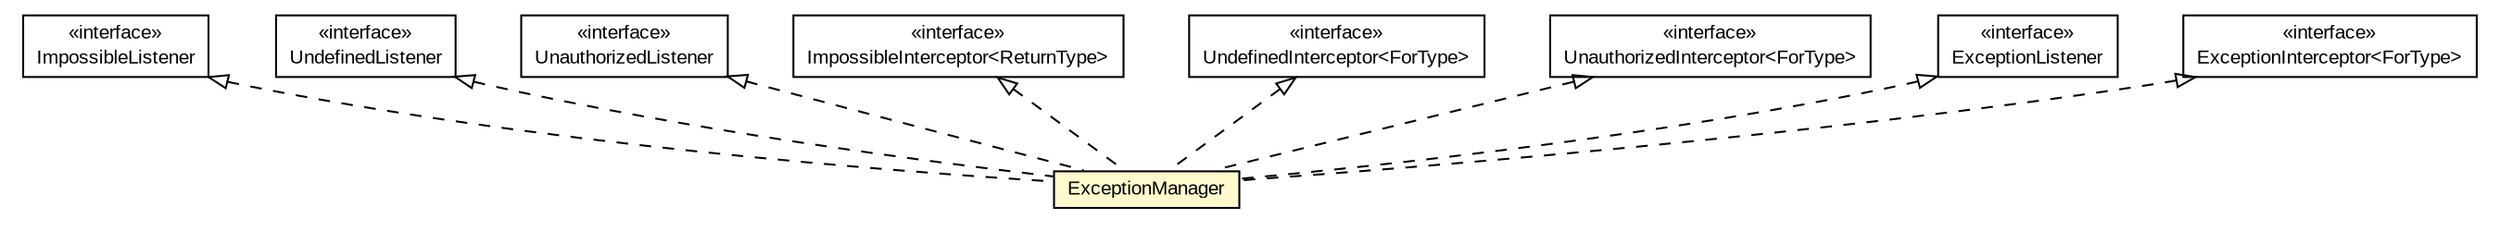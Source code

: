 #!/usr/local/bin/dot
#
# Class diagram 
# Generated by UMLGraph version 5.1 (http://www.umlgraph.org/)
#

digraph G {
	edge [fontname="arial",fontsize=10,labelfontname="arial",labelfontsize=10];
	node [fontname="arial",fontsize=10,shape=plaintext];
	nodesep=0.25;
	ranksep=0.5;
	// io.nextweb.operations.exceptions.ImpossibleListener
	c2960 [label=<<table title="io.nextweb.operations.exceptions.ImpossibleListener" border="0" cellborder="1" cellspacing="0" cellpadding="2" port="p" href="./ImpossibleListener.html">
		<tr><td><table border="0" cellspacing="0" cellpadding="1">
<tr><td align="center" balign="center"> &#171;interface&#187; </td></tr>
<tr><td align="center" balign="center"> ImpossibleListener </td></tr>
		</table></td></tr>
		</table>>, fontname="arial", fontcolor="black", fontsize=10.0];
	// io.nextweb.operations.exceptions.UndefinedListener
	c2961 [label=<<table title="io.nextweb.operations.exceptions.UndefinedListener" border="0" cellborder="1" cellspacing="0" cellpadding="2" port="p" href="./UndefinedListener.html">
		<tr><td><table border="0" cellspacing="0" cellpadding="1">
<tr><td align="center" balign="center"> &#171;interface&#187; </td></tr>
<tr><td align="center" balign="center"> UndefinedListener </td></tr>
		</table></td></tr>
		</table>>, fontname="arial", fontcolor="black", fontsize=10.0];
	// io.nextweb.operations.exceptions.UnauthorizedListener
	c2962 [label=<<table title="io.nextweb.operations.exceptions.UnauthorizedListener" border="0" cellborder="1" cellspacing="0" cellpadding="2" port="p" href="./UnauthorizedListener.html">
		<tr><td><table border="0" cellspacing="0" cellpadding="1">
<tr><td align="center" balign="center"> &#171;interface&#187; </td></tr>
<tr><td align="center" balign="center"> UnauthorizedListener </td></tr>
		</table></td></tr>
		</table>>, fontname="arial", fontcolor="black", fontsize=10.0];
	// io.nextweb.operations.exceptions.ExceptionManager
	c2963 [label=<<table title="io.nextweb.operations.exceptions.ExceptionManager" border="0" cellborder="1" cellspacing="0" cellpadding="2" port="p" bgcolor="lemonChiffon" href="./ExceptionManager.html">
		<tr><td><table border="0" cellspacing="0" cellpadding="1">
<tr><td align="center" balign="center"> ExceptionManager </td></tr>
		</table></td></tr>
		</table>>, fontname="arial", fontcolor="black", fontsize=10.0];
	// io.nextweb.operations.exceptions.ImpossibleInterceptor<ReturnType>
	c2964 [label=<<table title="io.nextweb.operations.exceptions.ImpossibleInterceptor" border="0" cellborder="1" cellspacing="0" cellpadding="2" port="p" href="./ImpossibleInterceptor.html">
		<tr><td><table border="0" cellspacing="0" cellpadding="1">
<tr><td align="center" balign="center"> &#171;interface&#187; </td></tr>
<tr><td align="center" balign="center"> ImpossibleInterceptor&lt;ReturnType&gt; </td></tr>
		</table></td></tr>
		</table>>, fontname="arial", fontcolor="black", fontsize=10.0];
	// io.nextweb.operations.exceptions.UndefinedInterceptor<ForType>
	c2965 [label=<<table title="io.nextweb.operations.exceptions.UndefinedInterceptor" border="0" cellborder="1" cellspacing="0" cellpadding="2" port="p" href="./UndefinedInterceptor.html">
		<tr><td><table border="0" cellspacing="0" cellpadding="1">
<tr><td align="center" balign="center"> &#171;interface&#187; </td></tr>
<tr><td align="center" balign="center"> UndefinedInterceptor&lt;ForType&gt; </td></tr>
		</table></td></tr>
		</table>>, fontname="arial", fontcolor="black", fontsize=10.0];
	// io.nextweb.operations.exceptions.UnauthorizedInterceptor<ForType>
	c2966 [label=<<table title="io.nextweb.operations.exceptions.UnauthorizedInterceptor" border="0" cellborder="1" cellspacing="0" cellpadding="2" port="p" href="./UnauthorizedInterceptor.html">
		<tr><td><table border="0" cellspacing="0" cellpadding="1">
<tr><td align="center" balign="center"> &#171;interface&#187; </td></tr>
<tr><td align="center" balign="center"> UnauthorizedInterceptor&lt;ForType&gt; </td></tr>
		</table></td></tr>
		</table>>, fontname="arial", fontcolor="black", fontsize=10.0];
	// io.nextweb.fn.ExceptionListener
	c2997 [label=<<table title="io.nextweb.fn.ExceptionListener" border="0" cellborder="1" cellspacing="0" cellpadding="2" port="p" href="../../fn/ExceptionListener.html">
		<tr><td><table border="0" cellspacing="0" cellpadding="1">
<tr><td align="center" balign="center"> &#171;interface&#187; </td></tr>
<tr><td align="center" balign="center"> ExceptionListener </td></tr>
		</table></td></tr>
		</table>>, fontname="arial", fontcolor="black", fontsize=10.0];
	// io.nextweb.fn.ExceptionInterceptor<ForType>
	c2998 [label=<<table title="io.nextweb.fn.ExceptionInterceptor" border="0" cellborder="1" cellspacing="0" cellpadding="2" port="p" href="../../fn/ExceptionInterceptor.html">
		<tr><td><table border="0" cellspacing="0" cellpadding="1">
<tr><td align="center" balign="center"> &#171;interface&#187; </td></tr>
<tr><td align="center" balign="center"> ExceptionInterceptor&lt;ForType&gt; </td></tr>
		</table></td></tr>
		</table>>, fontname="arial", fontcolor="black", fontsize=10.0];
	//io.nextweb.operations.exceptions.ExceptionManager implements io.nextweb.fn.ExceptionInterceptor<ForType>
	c2998:p -> c2963:p [dir=back,arrowtail=empty,style=dashed];
	//io.nextweb.operations.exceptions.ExceptionManager implements io.nextweb.operations.exceptions.UnauthorizedInterceptor<ForType>
	c2966:p -> c2963:p [dir=back,arrowtail=empty,style=dashed];
	//io.nextweb.operations.exceptions.ExceptionManager implements io.nextweb.fn.ExceptionListener
	c2997:p -> c2963:p [dir=back,arrowtail=empty,style=dashed];
	//io.nextweb.operations.exceptions.ExceptionManager implements io.nextweb.operations.exceptions.UnauthorizedListener
	c2962:p -> c2963:p [dir=back,arrowtail=empty,style=dashed];
	//io.nextweb.operations.exceptions.ExceptionManager implements io.nextweb.operations.exceptions.UndefinedListener
	c2961:p -> c2963:p [dir=back,arrowtail=empty,style=dashed];
	//io.nextweb.operations.exceptions.ExceptionManager implements io.nextweb.operations.exceptions.ImpossibleListener
	c2960:p -> c2963:p [dir=back,arrowtail=empty,style=dashed];
	//io.nextweb.operations.exceptions.ExceptionManager implements io.nextweb.operations.exceptions.ImpossibleInterceptor<ReturnType>
	c2964:p -> c2963:p [dir=back,arrowtail=empty,style=dashed];
	//io.nextweb.operations.exceptions.ExceptionManager implements io.nextweb.operations.exceptions.UndefinedInterceptor<ForType>
	c2965:p -> c2963:p [dir=back,arrowtail=empty,style=dashed];
}

